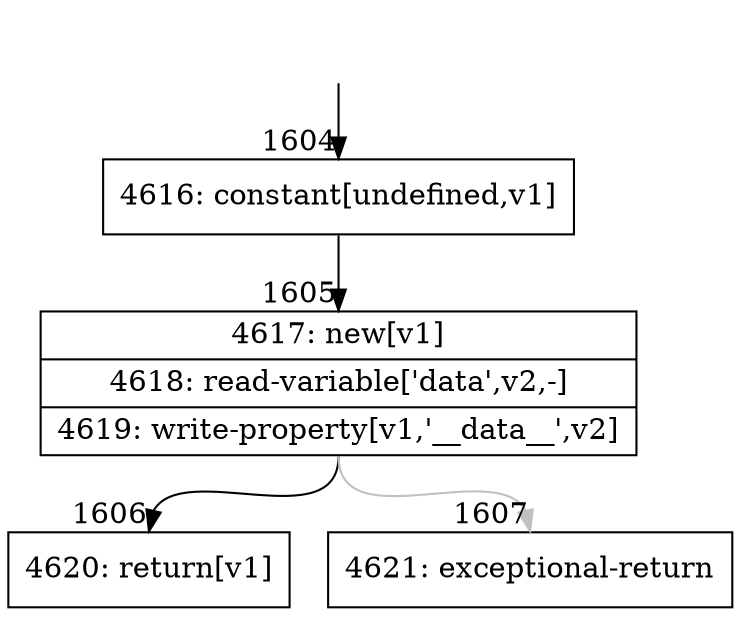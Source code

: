 digraph {
rankdir="TD"
BB_entry155[shape=none,label=""];
BB_entry155 -> BB1604 [tailport=s, headport=n, headlabel="    1604"]
BB1604 [shape=record label="{4616: constant[undefined,v1]}" ] 
BB1604 -> BB1605 [tailport=s, headport=n, headlabel="      1605"]
BB1605 [shape=record label="{4617: new[v1]|4618: read-variable['data',v2,-]|4619: write-property[v1,'__data__',v2]}" ] 
BB1605 -> BB1606 [tailport=s, headport=n, headlabel="      1606"]
BB1605 -> BB1607 [tailport=s, headport=n, color=gray, headlabel="      1607"]
BB1606 [shape=record label="{4620: return[v1]}" ] 
BB1607 [shape=record label="{4621: exceptional-return}" ] 
//#$~ 913
}
